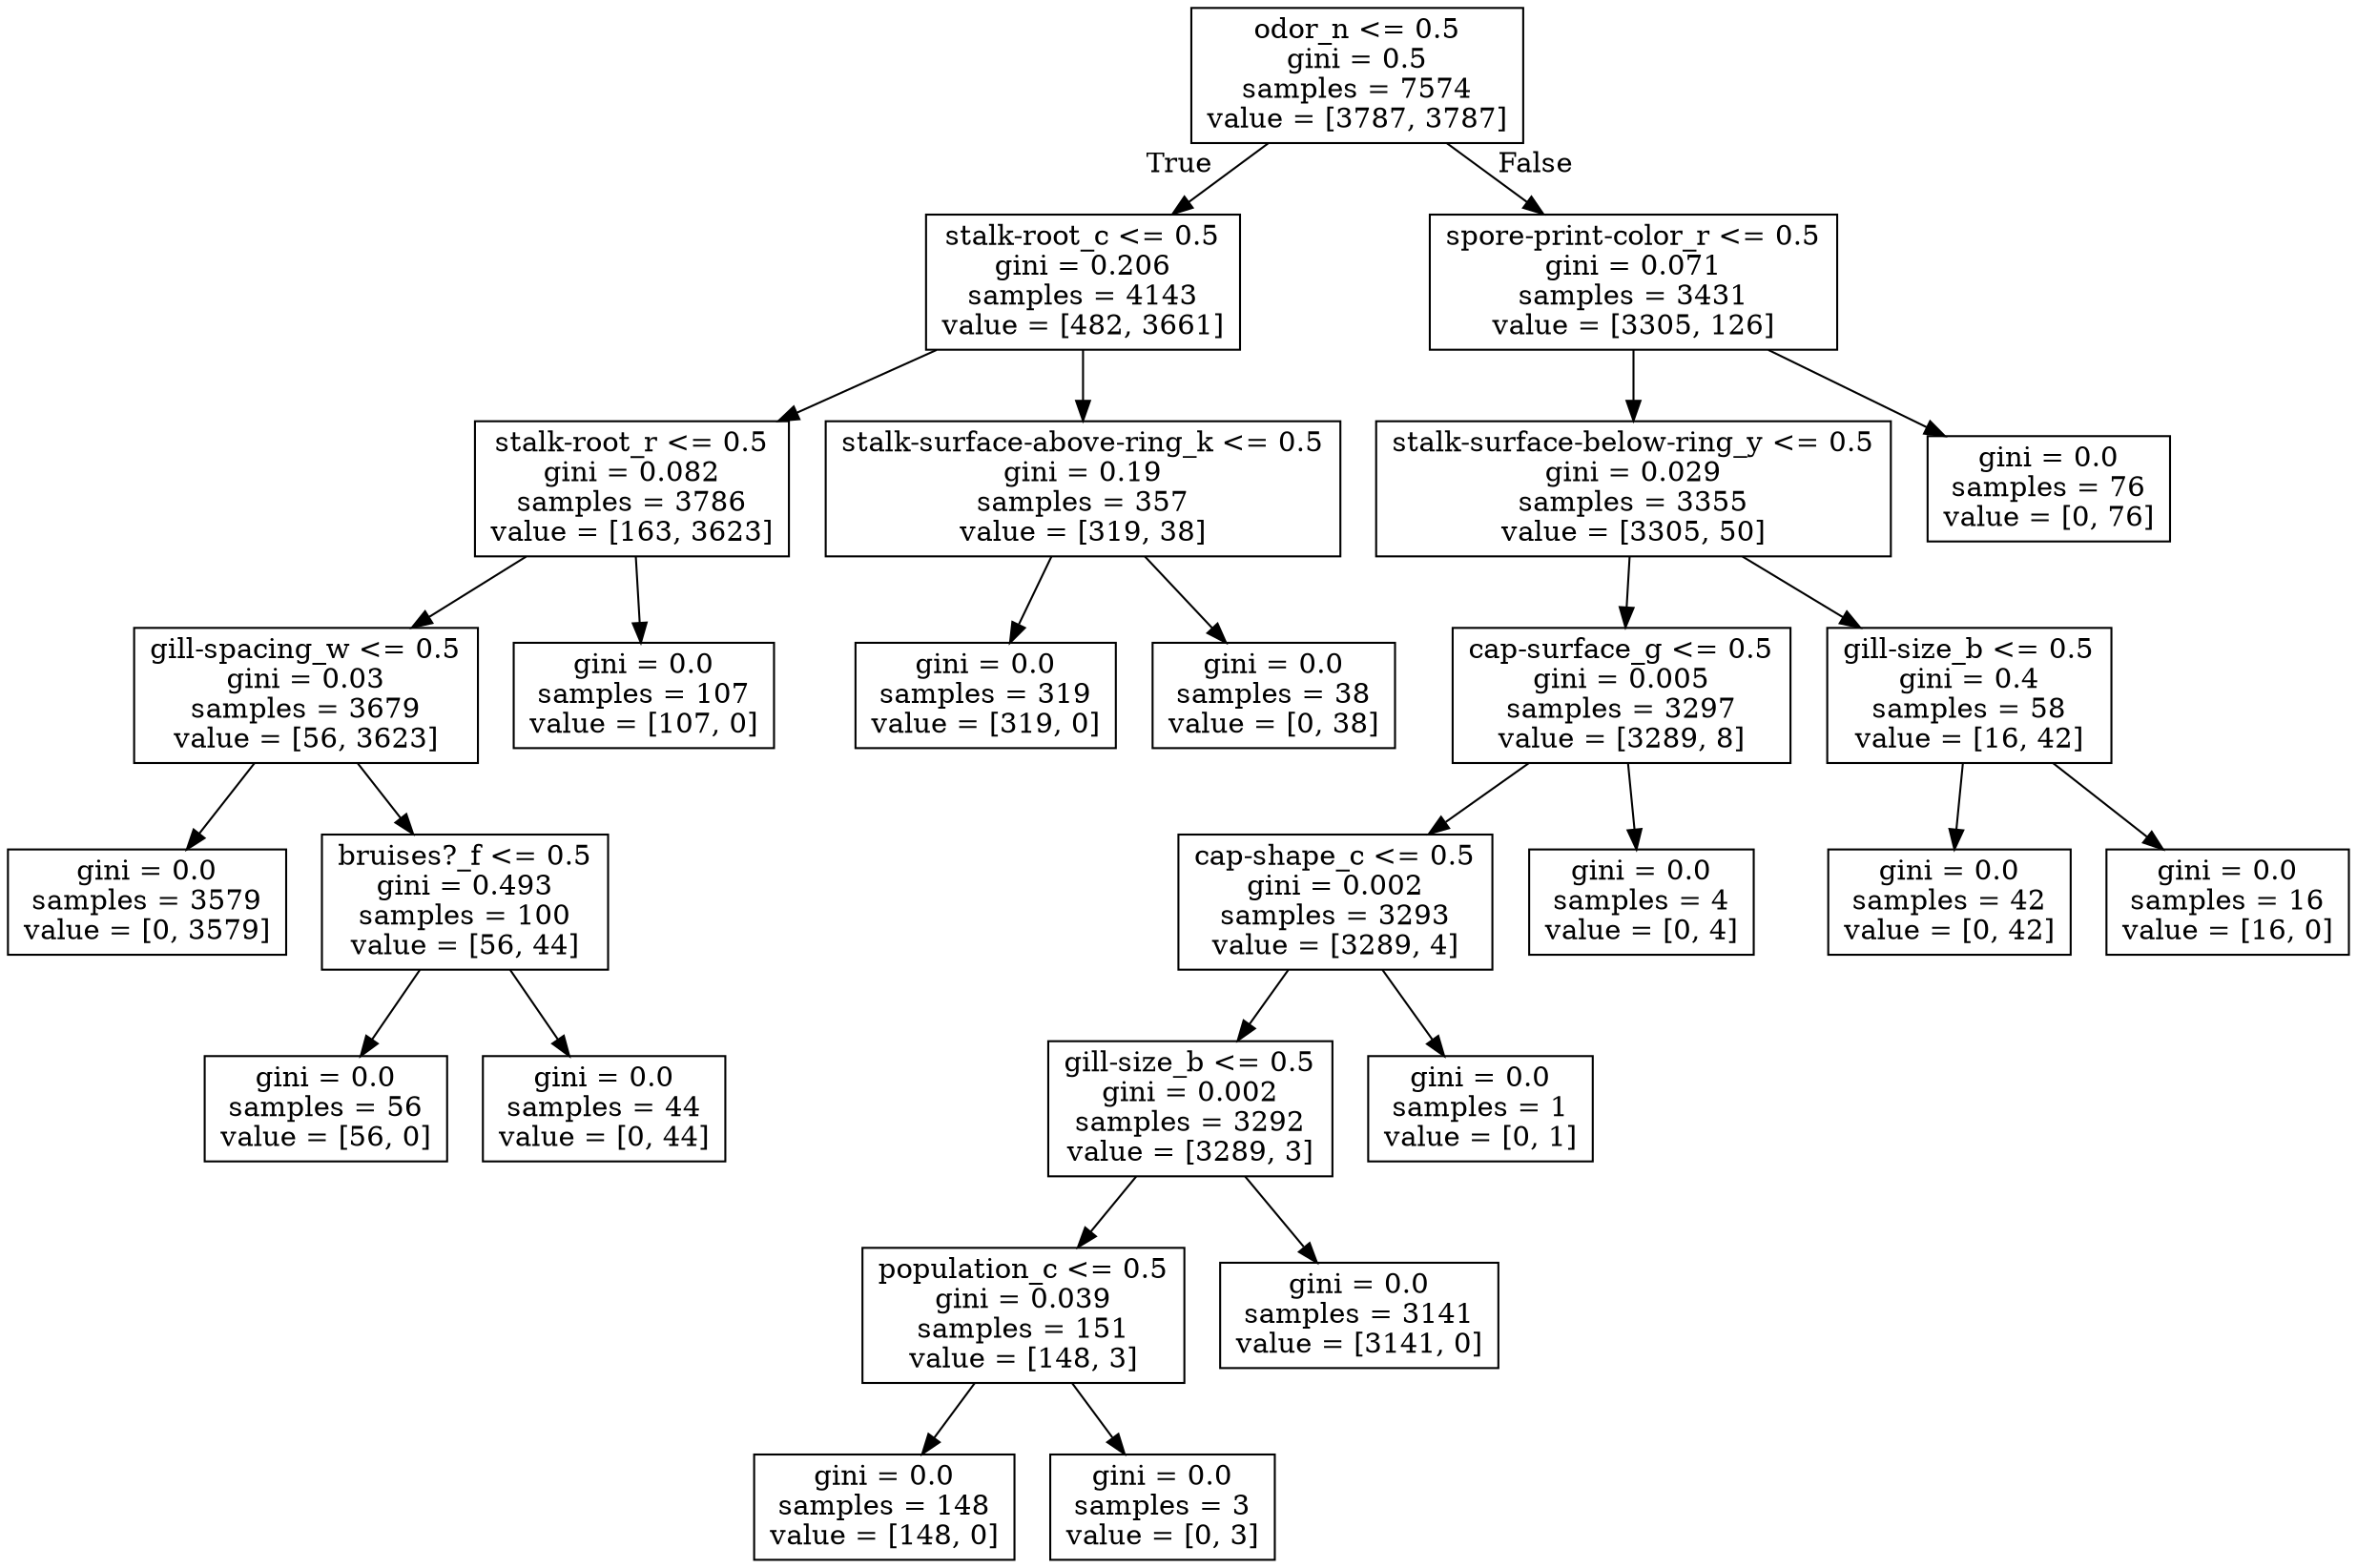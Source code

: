 digraph Tree {
node [shape=box] ;
0 [label="odor_n <= 0.5\ngini = 0.5\nsamples = 7574\nvalue = [3787, 3787]"] ;
1 [label="stalk-root_c <= 0.5\ngini = 0.206\nsamples = 4143\nvalue = [482, 3661]"] ;
0 -> 1 [labeldistance=2.5, labelangle=45, headlabel="True"] ;
2 [label="stalk-root_r <= 0.5\ngini = 0.082\nsamples = 3786\nvalue = [163, 3623]"] ;
1 -> 2 ;
3 [label="gill-spacing_w <= 0.5\ngini = 0.03\nsamples = 3679\nvalue = [56, 3623]"] ;
2 -> 3 ;
4 [label="gini = 0.0\nsamples = 3579\nvalue = [0, 3579]"] ;
3 -> 4 ;
5 [label="bruises?_f <= 0.5\ngini = 0.493\nsamples = 100\nvalue = [56, 44]"] ;
3 -> 5 ;
6 [label="gini = 0.0\nsamples = 56\nvalue = [56, 0]"] ;
5 -> 6 ;
7 [label="gini = 0.0\nsamples = 44\nvalue = [0, 44]"] ;
5 -> 7 ;
8 [label="gini = 0.0\nsamples = 107\nvalue = [107, 0]"] ;
2 -> 8 ;
9 [label="stalk-surface-above-ring_k <= 0.5\ngini = 0.19\nsamples = 357\nvalue = [319, 38]"] ;
1 -> 9 ;
10 [label="gini = 0.0\nsamples = 319\nvalue = [319, 0]"] ;
9 -> 10 ;
11 [label="gini = 0.0\nsamples = 38\nvalue = [0, 38]"] ;
9 -> 11 ;
12 [label="spore-print-color_r <= 0.5\ngini = 0.071\nsamples = 3431\nvalue = [3305, 126]"] ;
0 -> 12 [labeldistance=2.5, labelangle=-45, headlabel="False"] ;
13 [label="stalk-surface-below-ring_y <= 0.5\ngini = 0.029\nsamples = 3355\nvalue = [3305, 50]"] ;
12 -> 13 ;
14 [label="cap-surface_g <= 0.5\ngini = 0.005\nsamples = 3297\nvalue = [3289, 8]"] ;
13 -> 14 ;
15 [label="cap-shape_c <= 0.5\ngini = 0.002\nsamples = 3293\nvalue = [3289, 4]"] ;
14 -> 15 ;
16 [label="gill-size_b <= 0.5\ngini = 0.002\nsamples = 3292\nvalue = [3289, 3]"] ;
15 -> 16 ;
17 [label="population_c <= 0.5\ngini = 0.039\nsamples = 151\nvalue = [148, 3]"] ;
16 -> 17 ;
18 [label="gini = 0.0\nsamples = 148\nvalue = [148, 0]"] ;
17 -> 18 ;
19 [label="gini = 0.0\nsamples = 3\nvalue = [0, 3]"] ;
17 -> 19 ;
20 [label="gini = 0.0\nsamples = 3141\nvalue = [3141, 0]"] ;
16 -> 20 ;
21 [label="gini = 0.0\nsamples = 1\nvalue = [0, 1]"] ;
15 -> 21 ;
22 [label="gini = 0.0\nsamples = 4\nvalue = [0, 4]"] ;
14 -> 22 ;
23 [label="gill-size_b <= 0.5\ngini = 0.4\nsamples = 58\nvalue = [16, 42]"] ;
13 -> 23 ;
24 [label="gini = 0.0\nsamples = 42\nvalue = [0, 42]"] ;
23 -> 24 ;
25 [label="gini = 0.0\nsamples = 16\nvalue = [16, 0]"] ;
23 -> 25 ;
26 [label="gini = 0.0\nsamples = 76\nvalue = [0, 76]"] ;
12 -> 26 ;
}